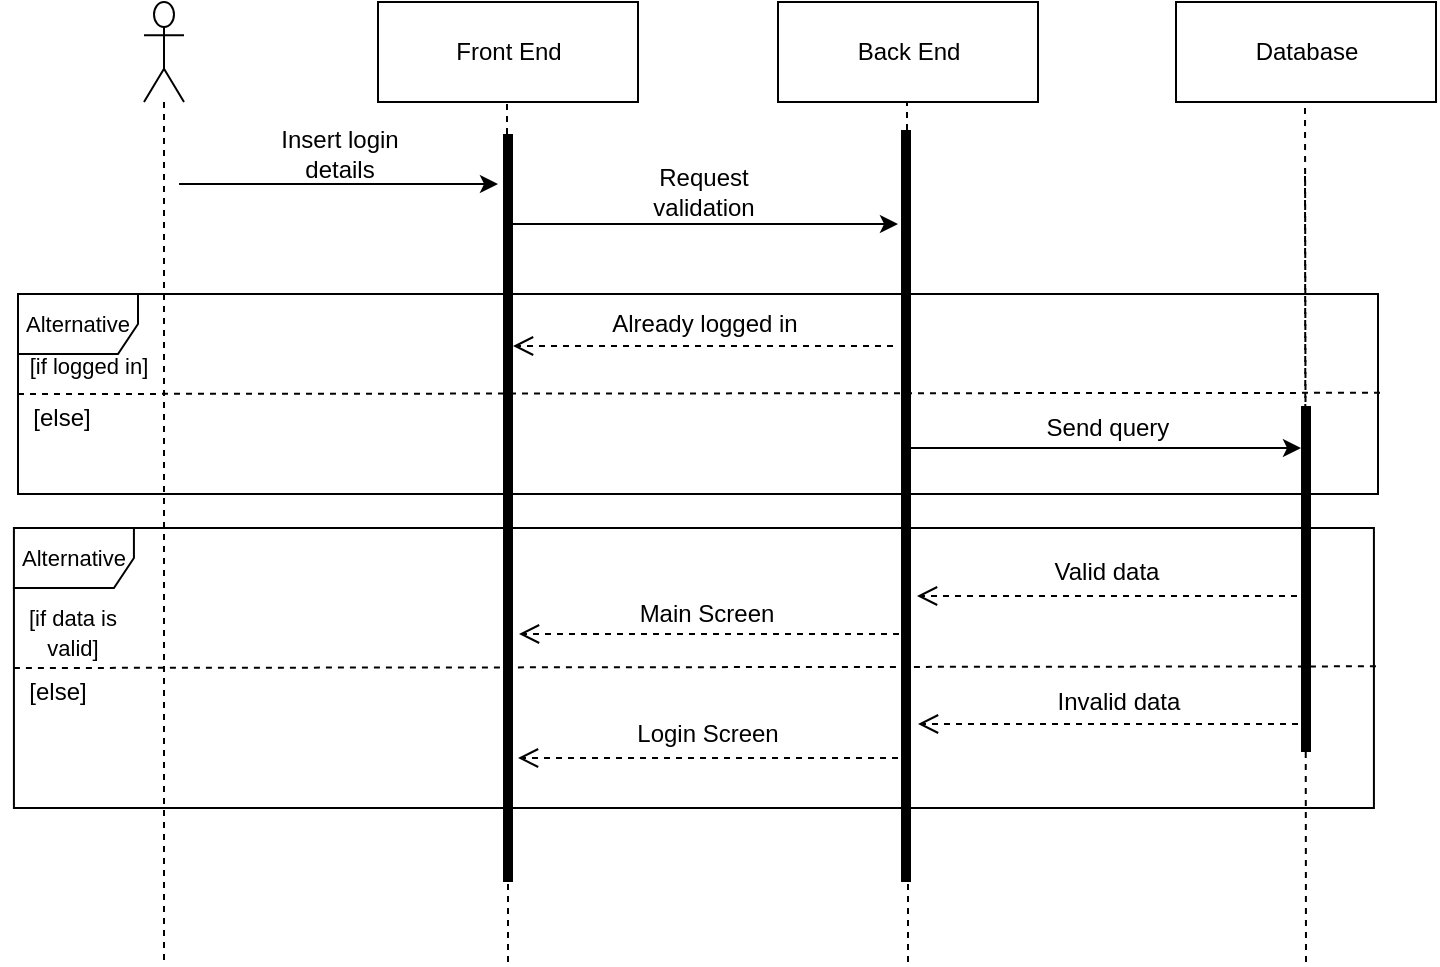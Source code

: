 <mxfile version="13.9.6" type="device"><diagram id="kgpKYQtTHZ0yAKxKKP6v" name="Page-1"><mxGraphModel dx="1422" dy="743" grid="1" gridSize="10" guides="1" tooltips="1" connect="1" arrows="1" fold="1" page="1" pageScale="1" pageWidth="850" pageHeight="1100" math="0" shadow="0"><root><mxCell id="0"/><mxCell id="1" parent="0"/><mxCell id="SL2v7vGCI3GbwwXjeuKS-9" value="" style="shape=umlLifeline;participant=umlActor;perimeter=lifelinePerimeter;whiteSpace=wrap;html=1;container=1;collapsible=0;recursiveResize=0;verticalAlign=top;spacingTop=36;outlineConnect=0;size=50;" vertex="1" parent="1"><mxGeometry x="83" y="90" width="20" height="480" as="geometry"/></mxCell><mxCell id="SL2v7vGCI3GbwwXjeuKS-10" value="Front End" style="html=1;" vertex="1" parent="1"><mxGeometry x="200" y="90" width="130" height="50" as="geometry"/></mxCell><mxCell id="SL2v7vGCI3GbwwXjeuKS-11" value="" style="endArrow=none;dashed=1;html=1;" edge="1" parent="1" source="SL2v7vGCI3GbwwXjeuKS-42"><mxGeometry width="50" height="50" relative="1" as="geometry"><mxPoint x="265" y="520" as="sourcePoint"/><mxPoint x="264.5" y="140" as="targetPoint"/></mxGeometry></mxCell><mxCell id="SL2v7vGCI3GbwwXjeuKS-12" value="Back End" style="html=1;" vertex="1" parent="1"><mxGeometry x="400" y="90" width="130" height="50" as="geometry"/></mxCell><mxCell id="SL2v7vGCI3GbwwXjeuKS-13" value="" style="endArrow=none;dashed=1;html=1;" edge="1" parent="1" source="SL2v7vGCI3GbwwXjeuKS-44"><mxGeometry width="50" height="50" relative="1" as="geometry"><mxPoint x="465" y="520" as="sourcePoint"/><mxPoint x="464.5" y="140" as="targetPoint"/></mxGeometry></mxCell><mxCell id="SL2v7vGCI3GbwwXjeuKS-16" value="Database" style="html=1;" vertex="1" parent="1"><mxGeometry x="599" y="90" width="130" height="50" as="geometry"/></mxCell><mxCell id="SL2v7vGCI3GbwwXjeuKS-17" value="" style="endArrow=none;dashed=1;html=1;" edge="1" parent="1"><mxGeometry width="50" height="50" relative="1" as="geometry"><mxPoint x="664" y="440" as="sourcePoint"/><mxPoint x="663.5" y="140" as="targetPoint"/></mxGeometry></mxCell><mxCell id="SL2v7vGCI3GbwwXjeuKS-18" value="" style="endArrow=classic;html=1;" edge="1" parent="1"><mxGeometry width="50" height="50" relative="1" as="geometry"><mxPoint x="100.525" y="181" as="sourcePoint"/><mxPoint x="260" y="181" as="targetPoint"/></mxGeometry></mxCell><mxCell id="SL2v7vGCI3GbwwXjeuKS-21" value="Insert login details" style="text;html=1;strokeColor=none;fillColor=none;align=center;verticalAlign=middle;whiteSpace=wrap;rounded=0;" vertex="1" parent="1"><mxGeometry x="136" y="156" width="90" height="20" as="geometry"/></mxCell><mxCell id="SL2v7vGCI3GbwwXjeuKS-22" value="" style="endArrow=classic;html=1;" edge="1" parent="1"><mxGeometry width="50" height="50" relative="1" as="geometry"><mxPoint x="265" y="201" as="sourcePoint"/><mxPoint x="460" y="201" as="targetPoint"/></mxGeometry></mxCell><mxCell id="SL2v7vGCI3GbwwXjeuKS-23" value="Request validation" style="text;html=1;strokeColor=none;fillColor=none;align=center;verticalAlign=middle;whiteSpace=wrap;rounded=0;" vertex="1" parent="1"><mxGeometry x="318" y="173" width="90" height="24" as="geometry"/></mxCell><mxCell id="SL2v7vGCI3GbwwXjeuKS-26" value="" style="html=1;verticalAlign=bottom;endArrow=open;dashed=1;endSize=8;" edge="1" parent="1"><mxGeometry relative="1" as="geometry"><mxPoint x="659.5" y="387" as="sourcePoint"/><mxPoint x="469.5" y="387" as="targetPoint"/></mxGeometry></mxCell><mxCell id="SL2v7vGCI3GbwwXjeuKS-28" value="Valid data" style="text;html=1;strokeColor=none;fillColor=none;align=center;verticalAlign=middle;whiteSpace=wrap;rounded=0;" vertex="1" parent="1"><mxGeometry x="510.5" y="365" width="107" height="20" as="geometry"/></mxCell><mxCell id="SL2v7vGCI3GbwwXjeuKS-29" value="" style="html=1;verticalAlign=bottom;endArrow=open;dashed=1;endSize=8;" edge="1" parent="1"><mxGeometry relative="1" as="geometry"><mxPoint x="660" y="451" as="sourcePoint"/><mxPoint x="470" y="451" as="targetPoint"/></mxGeometry></mxCell><mxCell id="SL2v7vGCI3GbwwXjeuKS-30" value="Invalid data" style="text;html=1;strokeColor=none;fillColor=none;align=center;verticalAlign=middle;whiteSpace=wrap;rounded=0;" vertex="1" parent="1"><mxGeometry x="517" y="430" width="107" height="20" as="geometry"/></mxCell><mxCell id="SL2v7vGCI3GbwwXjeuKS-31" value="&lt;font style=&quot;font-size: 11px&quot;&gt;Alternative&lt;/font&gt;" style="shape=umlFrame;whiteSpace=wrap;html=1;" vertex="1" parent="1"><mxGeometry x="20" y="236" width="680" height="100" as="geometry"/></mxCell><mxCell id="SL2v7vGCI3GbwwXjeuKS-33" value="" style="endArrow=none;dashed=1;html=1;exitX=0;exitY=0.5;exitDx=0;exitDy=0;exitPerimeter=0;entryX=1.003;entryY=0.494;entryDx=0;entryDy=0;entryPerimeter=0;" edge="1" parent="1" source="SL2v7vGCI3GbwwXjeuKS-31" target="SL2v7vGCI3GbwwXjeuKS-31"><mxGeometry width="50" height="50" relative="1" as="geometry"><mxPoint x="200" y="819.5" as="sourcePoint"/><mxPoint x="350" y="820" as="targetPoint"/></mxGeometry></mxCell><mxCell id="SL2v7vGCI3GbwwXjeuKS-34" value="&lt;font style=&quot;font-size: 11px&quot;&gt;[if logged in]&lt;/font&gt;" style="text;html=1;strokeColor=none;fillColor=none;align=center;verticalAlign=middle;whiteSpace=wrap;rounded=0;" vertex="1" parent="1"><mxGeometry x="20" y="246" width="71.4" height="51" as="geometry"/></mxCell><mxCell id="SL2v7vGCI3GbwwXjeuKS-35" value="[else]" style="text;html=1;strokeColor=none;fillColor=none;align=center;verticalAlign=middle;whiteSpace=wrap;rounded=0;" vertex="1" parent="1"><mxGeometry x="22" y="288" width="40" height="20" as="geometry"/></mxCell><mxCell id="SL2v7vGCI3GbwwXjeuKS-37" value="" style="html=1;verticalAlign=bottom;endArrow=open;dashed=1;endSize=8;" edge="1" parent="1"><mxGeometry relative="1" as="geometry"><mxPoint x="460" y="468" as="sourcePoint"/><mxPoint x="270" y="468" as="targetPoint"/></mxGeometry></mxCell><mxCell id="SL2v7vGCI3GbwwXjeuKS-38" value="Login Screen" style="text;html=1;strokeColor=none;fillColor=none;align=center;verticalAlign=middle;whiteSpace=wrap;rounded=0;" vertex="1" parent="1"><mxGeometry x="310" y="446" width="110" height="19" as="geometry"/></mxCell><mxCell id="SL2v7vGCI3GbwwXjeuKS-40" value="Main Screen" style="text;html=1;strokeColor=none;fillColor=none;align=center;verticalAlign=middle;whiteSpace=wrap;rounded=0;" vertex="1" parent="1"><mxGeometry x="311" y="386" width="107" height="20" as="geometry"/></mxCell><mxCell id="SL2v7vGCI3GbwwXjeuKS-42" value="" style="html=1;points=[];perimeter=orthogonalPerimeter;fillColor=#000000;strokeColor=none;" vertex="1" parent="1"><mxGeometry x="262.5" y="156" width="5" height="374" as="geometry"/></mxCell><mxCell id="SL2v7vGCI3GbwwXjeuKS-43" value="" style="endArrow=none;dashed=1;html=1;" edge="1" parent="1" target="SL2v7vGCI3GbwwXjeuKS-42"><mxGeometry width="50" height="50" relative="1" as="geometry"><mxPoint x="265" y="440" as="sourcePoint"/><mxPoint x="264.5" y="140" as="targetPoint"/></mxGeometry></mxCell><mxCell id="SL2v7vGCI3GbwwXjeuKS-44" value="" style="html=1;points=[];perimeter=orthogonalPerimeter;fillColor=#000000;strokeColor=none;" vertex="1" parent="1"><mxGeometry x="461.5" y="154" width="5" height="376" as="geometry"/></mxCell><mxCell id="SL2v7vGCI3GbwwXjeuKS-45" value="" style="endArrow=none;dashed=1;html=1;" edge="1" parent="1" target="SL2v7vGCI3GbwwXjeuKS-44"><mxGeometry width="50" height="50" relative="1" as="geometry"><mxPoint x="465" y="440" as="sourcePoint"/><mxPoint x="464.5" y="140" as="targetPoint"/></mxGeometry></mxCell><mxCell id="SL2v7vGCI3GbwwXjeuKS-46" value="" style="html=1;points=[];perimeter=orthogonalPerimeter;fillColor=#000000;strokeColor=none;" vertex="1" parent="1"><mxGeometry x="661.5" y="292" width="5" height="173" as="geometry"/></mxCell><mxCell id="SL2v7vGCI3GbwwXjeuKS-47" value="" style="endArrow=none;dashed=1;html=1;" edge="1" parent="1" target="SL2v7vGCI3GbwwXjeuKS-42"><mxGeometry width="50" height="50" relative="1" as="geometry"><mxPoint x="265" y="570" as="sourcePoint"/><mxPoint x="265" y="390" as="targetPoint"/></mxGeometry></mxCell><mxCell id="SL2v7vGCI3GbwwXjeuKS-48" value="" style="endArrow=none;dashed=1;html=1;" edge="1" parent="1" target="SL2v7vGCI3GbwwXjeuKS-44"><mxGeometry width="50" height="50" relative="1" as="geometry"><mxPoint x="465" y="570" as="sourcePoint"/><mxPoint x="465" y="390" as="targetPoint"/></mxGeometry></mxCell><mxCell id="SL2v7vGCI3GbwwXjeuKS-49" value="" style="endArrow=none;dashed=1;html=1;" edge="1" parent="1"><mxGeometry width="50" height="50" relative="1" as="geometry"><mxPoint x="664" y="570" as="sourcePoint"/><mxPoint x="663.5" y="173" as="targetPoint"/></mxGeometry></mxCell><mxCell id="SL2v7vGCI3GbwwXjeuKS-52" value="" style="html=1;verticalAlign=bottom;endArrow=open;dashed=1;endSize=8;" edge="1" parent="1"><mxGeometry relative="1" as="geometry"><mxPoint x="457.5" y="262" as="sourcePoint"/><mxPoint x="267.5" y="262" as="targetPoint"/></mxGeometry></mxCell><mxCell id="SL2v7vGCI3GbwwXjeuKS-53" value="Already logged in" style="text;html=1;strokeColor=none;fillColor=none;align=center;verticalAlign=middle;whiteSpace=wrap;rounded=0;" vertex="1" parent="1"><mxGeometry x="309.5" y="241" width="107" height="20" as="geometry"/></mxCell><mxCell id="SL2v7vGCI3GbwwXjeuKS-54" value="" style="endArrow=classic;html=1;" edge="1" parent="1"><mxGeometry width="50" height="50" relative="1" as="geometry"><mxPoint x="466.5" y="313" as="sourcePoint"/><mxPoint x="661.5" y="313" as="targetPoint"/></mxGeometry></mxCell><mxCell id="SL2v7vGCI3GbwwXjeuKS-55" value="Send query" style="text;html=1;strokeColor=none;fillColor=none;align=center;verticalAlign=middle;whiteSpace=wrap;rounded=0;" vertex="1" parent="1"><mxGeometry x="524.5" y="293" width="80" height="20" as="geometry"/></mxCell><mxCell id="SL2v7vGCI3GbwwXjeuKS-60" value="&lt;font style=&quot;font-size: 11px&quot;&gt;Alternative&lt;/font&gt;" style="shape=umlFrame;whiteSpace=wrap;html=1;" vertex="1" parent="1"><mxGeometry x="17.96" y="353" width="680" height="140" as="geometry"/></mxCell><mxCell id="SL2v7vGCI3GbwwXjeuKS-61" value="" style="endArrow=none;dashed=1;html=1;exitX=0;exitY=0.5;exitDx=0;exitDy=0;exitPerimeter=0;entryX=1.003;entryY=0.494;entryDx=0;entryDy=0;entryPerimeter=0;" edge="1" parent="1" source="SL2v7vGCI3GbwwXjeuKS-60" target="SL2v7vGCI3GbwwXjeuKS-60"><mxGeometry width="50" height="50" relative="1" as="geometry"><mxPoint x="197.96" y="956.5" as="sourcePoint"/><mxPoint x="347.96" y="957" as="targetPoint"/></mxGeometry></mxCell><mxCell id="SL2v7vGCI3GbwwXjeuKS-62" value="&lt;font style=&quot;font-size: 11px&quot;&gt;[if data is valid]&lt;/font&gt;" style="text;html=1;strokeColor=none;fillColor=none;align=center;verticalAlign=middle;whiteSpace=wrap;rounded=0;" vertex="1" parent="1"><mxGeometry x="11.96" y="379" width="71.4" height="51" as="geometry"/></mxCell><mxCell id="SL2v7vGCI3GbwwXjeuKS-63" value="[else]" style="text;html=1;strokeColor=none;fillColor=none;align=center;verticalAlign=middle;whiteSpace=wrap;rounded=0;" vertex="1" parent="1"><mxGeometry x="19.96" y="425" width="40" height="20" as="geometry"/></mxCell><mxCell id="SL2v7vGCI3GbwwXjeuKS-64" value="" style="html=1;verticalAlign=bottom;endArrow=open;dashed=1;endSize=8;" edge="1" parent="1"><mxGeometry relative="1" as="geometry"><mxPoint x="460.5" y="406" as="sourcePoint"/><mxPoint x="270.5" y="406" as="targetPoint"/></mxGeometry></mxCell></root></mxGraphModel></diagram></mxfile>